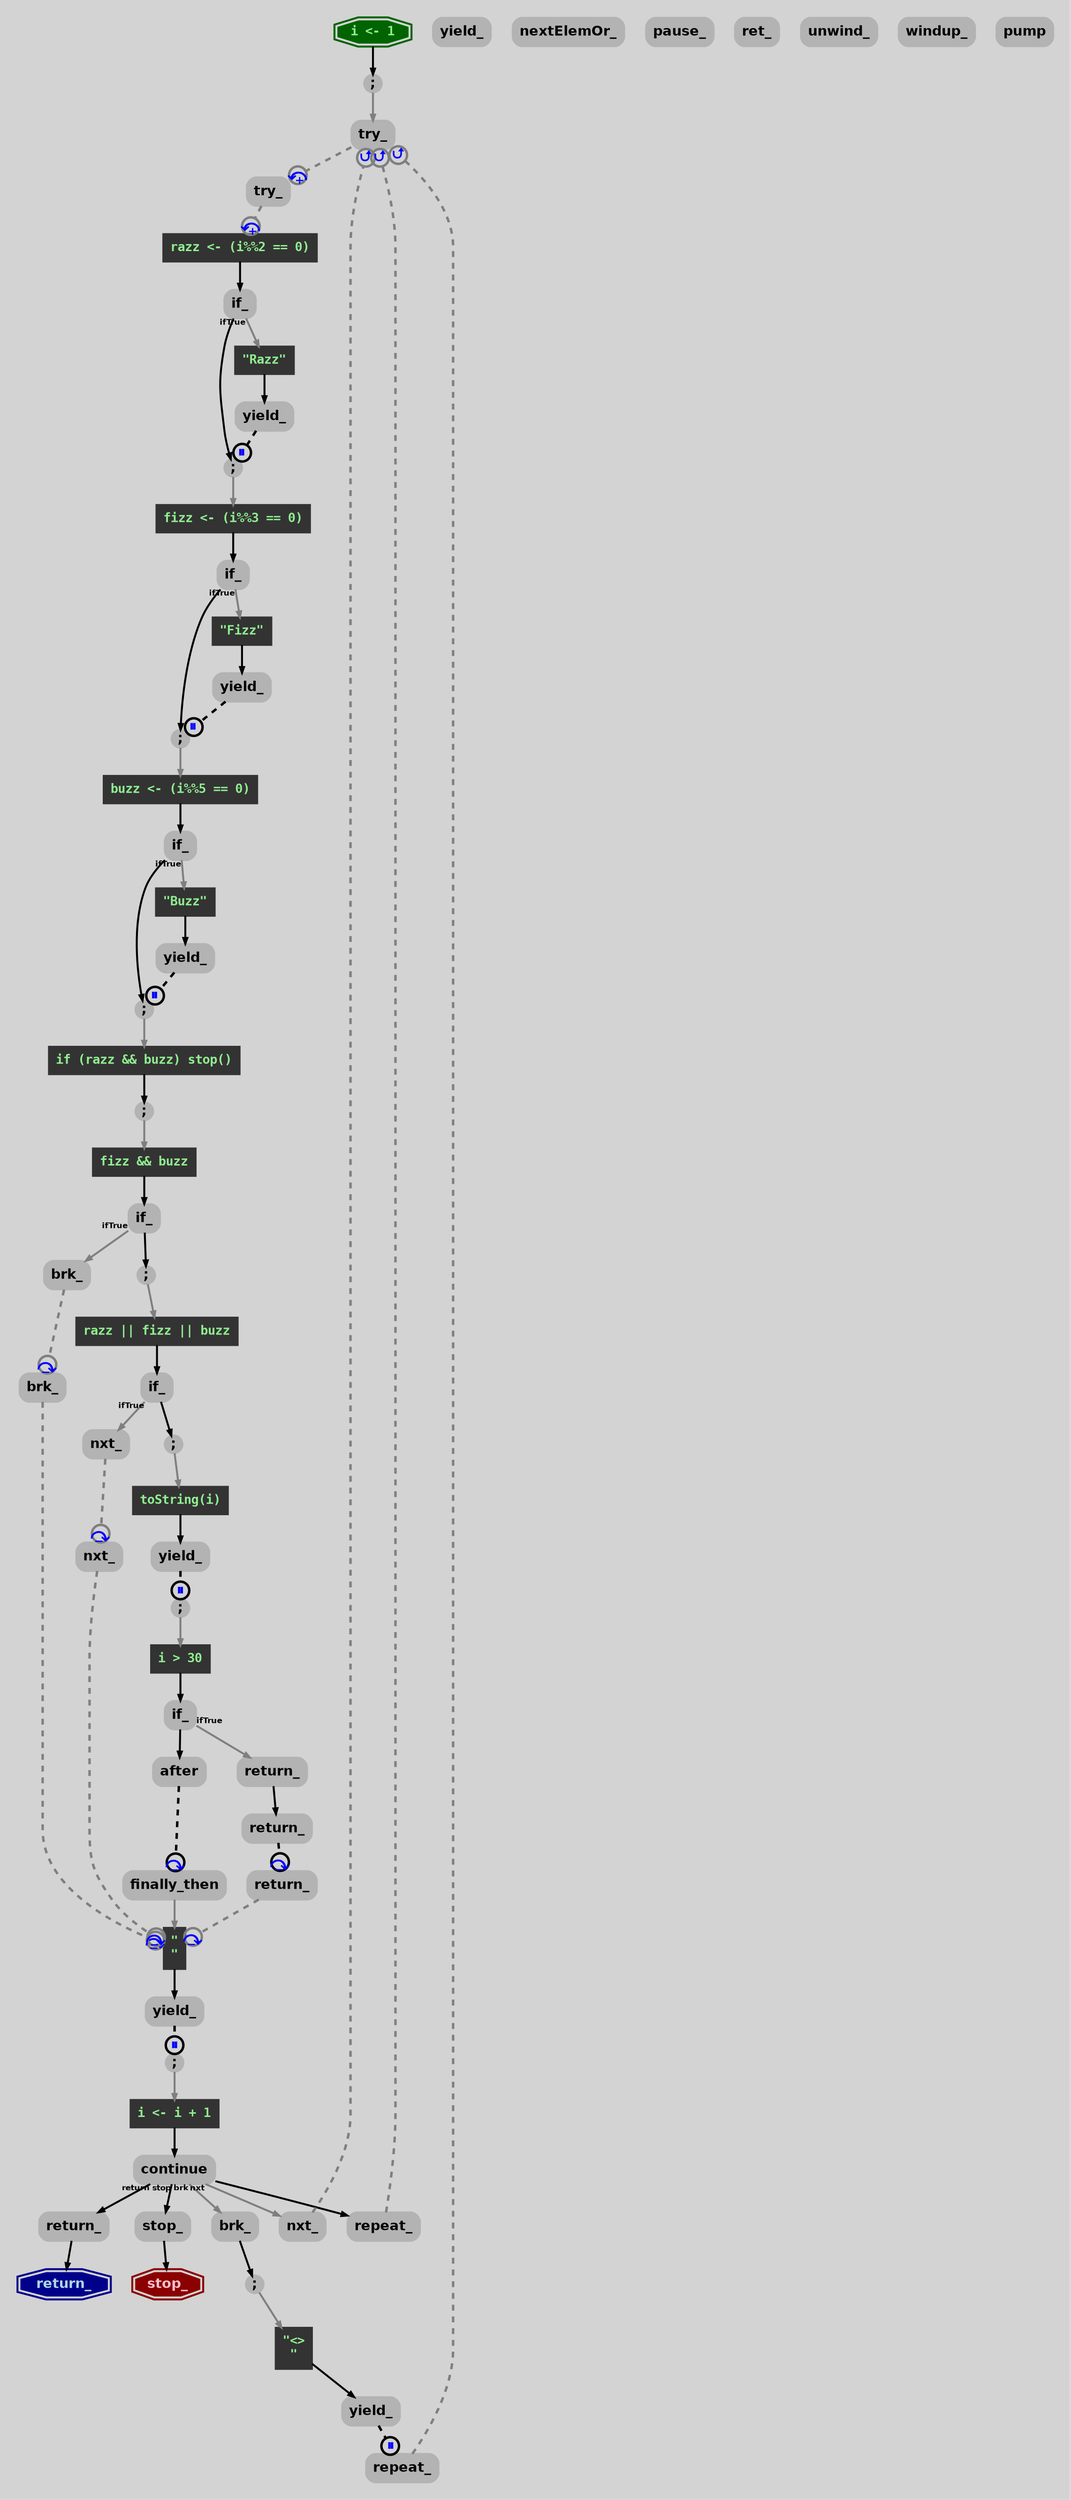 digraph "G" { 
  bgcolor = "lightgray"
  margin = "0"
  pad = "0.25"
  concentrate = "false"
  nodesep = "0.3"
  ranksep = "0.4"
  newrank = "true"
  clusterrank = "local"
  packmode = "clust"
  labeljust = "l"
  fontname = "DejaVu Sans Mono Book"
  rankdir = "TB"
  fontsize = "14"
  edge [fontname="DejaVu Sans Bold", arrowhead="normal", arrowsize="0.6", fontsize="8"]
  node [fontname="DejaVu Sans Bold", margin="0.1,0.1", shape="box", bgcolor="white", height="0.2", width="0.2", color="gray60", penwidth="2"]
  "..1" [shape="circle", style="filled", color="gray70", fixedsize="true", width="0.25", height="0.25", label=";"]
  "..2.do_expr2" [label="razz <- (i%%2 == 0)", fontname="DejaVu Sans Mono Bold", style="filled", fontcolor="lightgreen", fontsize="13", color="gray20", labeljust="l", nojustify="true"]
  "..2.do_expr2.1" [label="if_", style="filled,rounded", color="gray70"]
  "..2.do_expr2.1.ifTrue" [label="\"Razz\"", fontname="DejaVu Sans Mono Bold", style="filled", fontcolor="lightgreen", fontsize="13", color="gray20", labeljust="l", nojustify="true"]
  "..2.do_expr2.1.ifTrue.1" [label="yield_", style="filled,rounded", color="gray70"]
  "..2.do_expr2.1.ifTrue.2" [shape="circle", style="filled", color="gray70", fixedsize="true", width="0.25", height="0.25", label=";"]
  "..2.do_expr2.1.ifTrue.3" [label="fizz <- (i%%3 == 0)", fontname="DejaVu Sans Mono Bold", style="filled", fontcolor="lightgreen", fontsize="13", color="gray20", labeljust="l", nojustify="true"]
  "..2.do_expr2.1.ifTrue.4" [label="if_", style="filled,rounded", color="gray70"]
  "..2.do_expr2.1.ifTrue.4.ifTrue" [label="\"Fizz\"", fontname="DejaVu Sans Mono Bold", style="filled", fontcolor="lightgreen", fontsize="13", color="gray20", labeljust="l", nojustify="true"]
  "..2.do_expr2.1.ifTrue.4.ifTrue.1" [label="yield_", style="filled,rounded", color="gray70"]
  "..2.do_expr2.1.ifTrue.4.ifTrue.2" [shape="circle", style="filled", color="gray70", fixedsize="true", width="0.25", height="0.25", label=";"]
  "..2.do_expr2.1.ifTrue.4.ifTrue.3" [label="buzz <- (i%%5 == 0)", fontname="DejaVu Sans Mono Bold", style="filled", fontcolor="lightgreen", fontsize="13", color="gray20", labeljust="l", nojustify="true"]
  "..2.do_expr2.1.ifTrue.4.ifTrue.4" [label="if_", style="filled,rounded", color="gray70"]
  "..2.do_expr2.1.ifTrue.4.ifTrue.4.ifTrue" [label="\"Buzz\"", fontname="DejaVu Sans Mono Bold", style="filled", fontcolor="lightgreen", fontsize="13", color="gray20", labeljust="l", nojustify="true"]
  "..2.do_expr2.1.ifTrue.4.ifTrue.4.ifTrue.1" [label="yield_", style="filled,rounded", color="gray70"]
  "..2.do_expr2.1.ifTrue.4.ifTrue.4.ifTrue.10" [shape="circle", style="filled", color="gray70", fixedsize="true", width="0.25", height="0.25", label=";"]
  "..2.do_expr2.1.ifTrue.4.ifTrue.4.ifTrue.11" [label="toString(i)", fontname="DejaVu Sans Mono Bold", style="filled", fontcolor="lightgreen", fontsize="13", color="gray20", labeljust="l", nojustify="true"]
  "..2.do_expr2.1.ifTrue.4.ifTrue.4.ifTrue.12" [label="yield_", style="filled,rounded", color="gray70"]
  "..2.do_expr2.1.ifTrue.4.ifTrue.4.ifTrue.13" [shape="circle", style="filled", color="gray70", fixedsize="true", width="0.25", height="0.25", label=";"]
  "..2.do_expr2.1.ifTrue.4.ifTrue.4.ifTrue.14" [label="i > 30", fontname="DejaVu Sans Mono Bold", style="filled", fontcolor="lightgreen", fontsize="13", color="gray20", labeljust="l", nojustify="true"]
  "..2.do_expr2.1.ifTrue.4.ifTrue.4.ifTrue.15" [label="if_", style="filled,rounded", color="gray70"]
  "..2.do_expr2.1.ifTrue.4.ifTrue.4.ifTrue.15.ifTrue" [label="return_", style="filled,rounded", color="gray70"]
  "..2.do_expr" [label="try_", style="filled,rounded", color="gray70"]
  "..2.do_expr2.1.ifTrue.4.ifTrue.4.ifTrue.15.ifTrue.return" [label="return_", style="filled,rounded", color="gray70"]
  "..2.do_expr2.1.ifTrue.4.ifTrue.4.ifTrue.16" [label="after", style="filled,rounded", color="gray70"]
  "..2.do_expr2.1.ifTrue.4.ifTrue.4.ifTrue.6.ifTrue" [label="brk_", style="filled,rounded", color="gray70"]
  "..2.do_expr2.1.ifTrue.4.ifTrue.4.ifTrue.9.ifTrue" [label="nxt_", style="filled,rounded", color="gray70"]
  "..2" [label="try_", style="filled,rounded", color="gray70"]
  "..2.do_expr2.1.ifTrue.4.ifTrue.4.ifTrue.15.ifTrue.return2" [label="return_", style="filled,rounded", color="gray70"]
  "..2.do_expr2.1.ifTrue.4.ifTrue.4.ifTrue.17" [label="finally_then", style="filled,rounded", color="gray70"]
  "..2.do_expr2.1.ifTrue.4.ifTrue.4.ifTrue.6.ifTrue.brk" [label="brk_", style="filled,rounded", color="gray70"]
  "..2.do_expr2.1.ifTrue.4.ifTrue.4.ifTrue.6.ifTrue.brk.do_finally.4" [label="continue", style="filled,rounded", color="gray70"]
  "..2.do_expr2.1.ifTrue.4.ifTrue.4.ifTrue.9.ifTrue.nxt" [label="nxt_", style="filled,rounded", color="gray70"]
  "..2.do_expr2.1.ifTrue.4.ifTrue.4.ifTrue.2" [shape="circle", style="filled", color="gray70", fixedsize="true", width="0.25", height="0.25", label=";"]
  "..2.do_expr2.1.ifTrue.4.ifTrue.4.ifTrue.3" [label="if (razz && buzz) stop()", fontname="DejaVu Sans Mono Bold", style="filled", fontcolor="lightgreen", fontsize="13", color="gray20", labeljust="l", nojustify="true"]
  "..2.do_expr2.1.ifTrue.4.ifTrue.4.ifTrue.4" [shape="circle", style="filled", color="gray70", fixedsize="true", width="0.25", height="0.25", label=";"]
  "..2.do_expr2.1.ifTrue.4.ifTrue.4.ifTrue.5" [label="fizz && buzz", fontname="DejaVu Sans Mono Bold", style="filled", fontcolor="lightgreen", fontsize="13", color="gray20", labeljust="l", nojustify="true"]
  "..2.do_expr2.1.ifTrue.4.ifTrue.4.ifTrue.6" [label="if_", style="filled,rounded", color="gray70"]
  "..2.do_expr2.1.ifTrue.4.ifTrue.4.ifTrue.6.ifTrue.brk.do_finally" [label="\"\n\"", fontname="DejaVu Sans Mono Bold", style="filled", fontcolor="lightgreen", fontsize="13", color="gray20", labeljust="l", nojustify="true"]
  "..2.do_expr2.1.ifTrue.4.ifTrue.4.ifTrue.6.ifTrue.brk.do_finally.1" [label="yield_", style="filled,rounded", color="gray70"]
  "..2.do_expr2.1.ifTrue.4.ifTrue.4.ifTrue.6.ifTrue.brk.do_finally.2" [shape="circle", style="filled", color="gray70", fixedsize="true", width="0.25", height="0.25", label=";"]
  "..2.do_expr2.1.ifTrue.4.ifTrue.4.ifTrue.6.ifTrue.brk.do_finally.3" [label="i <- i + 1", fontname="DejaVu Sans Mono Bold", style="filled", fontcolor="lightgreen", fontsize="13", color="gray20", labeljust="l", nojustify="true"]
  "..2.do_expr2.1.ifTrue.4.ifTrue.4.ifTrue.6.ifTrue.brk.do_finally.4.brk" [label="brk_", style="filled,rounded", color="gray70"]
  "..2.do_expr2.1.ifTrue.4.ifTrue.4.ifTrue.6.ifTrue.brk.do_finally.4.nxt" [label="nxt_", style="filled,rounded", color="gray70"]
  "..2.do_expr2.1.ifTrue.4.ifTrue.4.ifTrue.6.ifTrue.brk.do_finally.5" [label="repeat_", style="filled,rounded", color="gray70"]
  "..2.do_expr2.1.ifTrue.4.ifTrue.4.ifTrue.6.ifTrue.brk.do_finally.4.brk.1" [shape="circle", style="filled", color="gray70", fixedsize="true", width="0.25", height="0.25", label=";"]
  "..2.do_expr2.1.ifTrue.4.ifTrue.4.ifTrue.6.ifTrue.brk.do_finally.4.brk.2" [label="\"<>\n\"", fontname="DejaVu Sans Mono Bold", style="filled", fontcolor="lightgreen", fontsize="13", color="gray20", labeljust="l", nojustify="true"]
  "..2.do_expr2.1.ifTrue.4.ifTrue.4.ifTrue.6.ifTrue.brk.do_finally.4.brk.3" [label="yield_", style="filled,rounded", color="gray70"]
  "..2.do_expr2.1.ifTrue.4.ifTrue.4.ifTrue.6.ifTrue.brk.do_finally.4.brk.4" [label="repeat_", style="filled,rounded", color="gray70"]
  "..2.do_expr2.1.ifTrue.1.yield" [label="yield_", style="filled,rounded", color="gray70"]
  "..2.do_expr2.1.ifTrue.4.ifTrue.4.ifTrue.6.ifTrue.brk.do_finally.4.return" [label="return_", style="filled,rounded", color="gray70"]
  "..2.do_expr2.1.ifTrue.4.ifTrue.4.ifTrue.6.ifTrue.brk.do_finally.4.stop" [label="stop_", style="filled,rounded", color="gray70"]
  "nextElemOr" [label="nextElemOr_", style="filled,rounded", color="gray70"]
  "..2.do_expr2.1.ifTrue.1.yield.pause" [label="pause_", style="filled,rounded", color="gray70"]
  "..2.do_expr2.1.ifTrue.4.ifTrue.4.ifTrue.6.ifTrue.brk.do_finally.5.ret" [label="ret_", style="filled,rounded", color="gray70"]
  "..2.do_expr2.1.ifTrue.4.ifTrue.4.ifTrue.6.ifTrue.unwind" [label="unwind_", style="filled,rounded", color="gray70"]
  "..2.windup" [label="windup_", style="filled,rounded", color="gray70"]
  "RETURN" [label="return_", style="filled,rounded", color="gray70", shape="doubleoctagon", color="darkblue", style="filled", fontcolor="lightblue", margin="0,0", fixedsize="false"]
  "STOP" [label="stop_", style="filled,rounded", color="gray70", shape="doubleoctagon", color="darkred", style="filled", fontcolor="pink", margin="0,0", fixedsize="false"]
  "pump" [label="pump", style="filled,rounded", color="gray70"]
  "..2.do_expr2.1.ifTrue.4.ifTrue.4.ifTrue.7" [shape="circle", style="filled", color="gray70", fixedsize="true", width="0.25", height="0.25", label=";"]
  "..2.do_expr2.1.ifTrue.4.ifTrue.4.ifTrue.8" [label="razz || fizz || buzz", fontname="DejaVu Sans Mono Bold", style="filled", fontcolor="lightgreen", fontsize="13", color="gray20", labeljust="l", nojustify="true"]
  "..2.do_expr2.1.ifTrue.4.ifTrue.4.ifTrue.9" [label="if_", style="filled,rounded", color="gray70"]
  "START" [label="i <- 1", fontname="DejaVu Sans Mono Bold", style="filled", fontcolor="lightgreen", fontsize="13", color="gray20", labeljust="l", nojustify="true", shape="doubleoctagon", color="darkgreen", style="filled", fontcolor="lightgreen", margin="0,0", fixedsize="false", pos="1,1"]
  "..1" -> "..2" [taillabel="", color="gray50", arrowhead="normal", penwidth="2", concentrate="true"]
  "..2" -> "..2.do_expr" [taillabel="do_expr", color="gray50", style="dashed", penwidth="2.5", constrain="false", concentrate="false", arrowhead="odot", taillabel=" ", labelangle="0", fontsize="15", arrowsize="2.25", labeldistance="0.9", fontcolor="blue", headlabel="⤽", fontsize="20"]
  "..2.do_expr" -> "..2.do_expr2" [taillabel="do_expr", color="gray50", style="dashed", penwidth="2.5", constrain="false", concentrate="false", arrowhead="odot", taillabel=" ", labelangle="0", fontsize="15", arrowsize="2.25", labeldistance="0.9", fontcolor="blue", headlabel="⤽", fontsize="20"]
  "..2.do_expr2" -> "..2.do_expr2.1" [taillabel="", color="black", arrowhead="normal", penwidth="2", concentrate="true"]
  "..2.do_expr2.1" -> "..2.do_expr2.1.ifTrue" [taillabel="ifTrue", color="gray50", arrowhead="normal", penwidth="2", concentrate="true"]
  "..2.do_expr2.1" -> "..2.do_expr2.1.ifTrue.2" [taillabel="", color="black", arrowhead="normal", penwidth="2", concentrate="true"]
  "..2.do_expr2.1.ifTrue" -> "..2.do_expr2.1.ifTrue.1" [taillabel="", color="black", arrowhead="normal", penwidth="2", concentrate="true"]
  "..2.do_expr2.1.ifTrue.1" -> "..2.do_expr2.1.ifTrue.2" [taillabel="", color="black", style="dashed", penwidth="2.5", constrain="false", concentrate="false", arrowhead="odot", taillabel=" ", labelangle="0", fontsize="15", arrowsize="2.25", labeldistance="0.9", fontcolor="blue", headlabel="⏸", labeldistance="0.8"]
  "..2.do_expr2.1.ifTrue.2" -> "..2.do_expr2.1.ifTrue.3" [taillabel="", color="gray50", arrowhead="normal", penwidth="2", concentrate="true"]
  "..2.do_expr2.1.ifTrue.3" -> "..2.do_expr2.1.ifTrue.4" [taillabel="", color="black", arrowhead="normal", penwidth="2", concentrate="true"]
  "..2.do_expr2.1.ifTrue.4" -> "..2.do_expr2.1.ifTrue.4.ifTrue" [taillabel="ifTrue", color="gray50", arrowhead="normal", penwidth="2", concentrate="true"]
  "..2.do_expr2.1.ifTrue.4" -> "..2.do_expr2.1.ifTrue.4.ifTrue.2" [taillabel="", color="black", arrowhead="normal", penwidth="2", concentrate="true"]
  "..2.do_expr2.1.ifTrue.4.ifTrue" -> "..2.do_expr2.1.ifTrue.4.ifTrue.1" [taillabel="", color="black", arrowhead="normal", penwidth="2", concentrate="true"]
  "..2.do_expr2.1.ifTrue.4.ifTrue.1" -> "..2.do_expr2.1.ifTrue.4.ifTrue.2" [taillabel="", color="black", style="dashed", penwidth="2.5", constrain="false", concentrate="false", arrowhead="odot", taillabel=" ", labelangle="0", fontsize="15", arrowsize="2.25", labeldistance="0.9", fontcolor="blue", headlabel="⏸", labeldistance="0.8"]
  "..2.do_expr2.1.ifTrue.4.ifTrue.2" -> "..2.do_expr2.1.ifTrue.4.ifTrue.3" [taillabel="", color="gray50", arrowhead="normal", penwidth="2", concentrate="true"]
  "..2.do_expr2.1.ifTrue.4.ifTrue.3" -> "..2.do_expr2.1.ifTrue.4.ifTrue.4" [taillabel="", color="black", arrowhead="normal", penwidth="2", concentrate="true"]
  "..2.do_expr2.1.ifTrue.4.ifTrue.4" -> "..2.do_expr2.1.ifTrue.4.ifTrue.4.ifTrue" [taillabel="ifTrue", color="gray50", arrowhead="normal", penwidth="2", concentrate="true"]
  "..2.do_expr2.1.ifTrue.4.ifTrue.4" -> "..2.do_expr2.1.ifTrue.4.ifTrue.4.ifTrue.2" [taillabel="", color="black", arrowhead="normal", penwidth="2", concentrate="true"]
  "..2.do_expr2.1.ifTrue.4.ifTrue.4.ifTrue" -> "..2.do_expr2.1.ifTrue.4.ifTrue.4.ifTrue.1" [taillabel="", color="black", arrowhead="normal", penwidth="2", concentrate="true"]
  "..2.do_expr2.1.ifTrue.4.ifTrue.4.ifTrue.1" -> "..2.do_expr2.1.ifTrue.4.ifTrue.4.ifTrue.2" [taillabel="", color="black", style="dashed", penwidth="2.5", constrain="false", concentrate="false", arrowhead="odot", taillabel=" ", labelangle="0", fontsize="15", arrowsize="2.25", labeldistance="0.9", fontcolor="blue", headlabel="⏸", labeldistance="0.8"]
  "..2.do_expr2.1.ifTrue.4.ifTrue.4.ifTrue.10" -> "..2.do_expr2.1.ifTrue.4.ifTrue.4.ifTrue.11" [taillabel="", color="gray50", arrowhead="normal", penwidth="2", concentrate="true"]
  "..2.do_expr2.1.ifTrue.4.ifTrue.4.ifTrue.11" -> "..2.do_expr2.1.ifTrue.4.ifTrue.4.ifTrue.12" [taillabel="", color="black", arrowhead="normal", penwidth="2", concentrate="true"]
  "..2.do_expr2.1.ifTrue.4.ifTrue.4.ifTrue.12" -> "..2.do_expr2.1.ifTrue.4.ifTrue.4.ifTrue.13" [taillabel="", color="black", style="dashed", penwidth="2.5", constrain="false", concentrate="false", arrowhead="odot", taillabel=" ", labelangle="0", fontsize="15", arrowsize="2.25", labeldistance="0.9", fontcolor="blue", headlabel="⏸", labeldistance="0.8"]
  "..2.do_expr2.1.ifTrue.4.ifTrue.4.ifTrue.13" -> "..2.do_expr2.1.ifTrue.4.ifTrue.4.ifTrue.14" [taillabel="", color="gray50", arrowhead="normal", penwidth="2", concentrate="true"]
  "..2.do_expr2.1.ifTrue.4.ifTrue.4.ifTrue.14" -> "..2.do_expr2.1.ifTrue.4.ifTrue.4.ifTrue.15" [taillabel="", color="black", arrowhead="normal", penwidth="2", concentrate="true"]
  "..2.do_expr2.1.ifTrue.4.ifTrue.4.ifTrue.15" -> "..2.do_expr2.1.ifTrue.4.ifTrue.4.ifTrue.15.ifTrue" [taillabel="ifTrue", color="gray50", arrowhead="normal", penwidth="2", concentrate="true"]
  "..2.do_expr2.1.ifTrue.4.ifTrue.4.ifTrue.15" -> "..2.do_expr2.1.ifTrue.4.ifTrue.4.ifTrue.16" [taillabel="", color="black", arrowhead="normal", penwidth="2", concentrate="true"]
  "..2.do_expr2.1.ifTrue.4.ifTrue.4.ifTrue.15.ifTrue" -> "..2.do_expr2.1.ifTrue.4.ifTrue.4.ifTrue.15.ifTrue.return" [taillabel="", color="black", arrowhead="normal", penwidth="2", concentrate="true"]
  "..2.do_expr2.1.ifTrue.4.ifTrue.4.ifTrue.15.ifTrue.return" -> "..2.do_expr2.1.ifTrue.4.ifTrue.4.ifTrue.15.ifTrue.return2" [taillabel="return", color="black", style="dashed", penwidth="2.5", constrain="false", concentrate="false", arrowhead="odot", taillabel=" ", labelangle="0", fontsize="15", arrowsize="2.25", labeldistance="0.9", fontcolor="blue", headlabel="⤼", fontsize="20"]
  "..2.do_expr2.1.ifTrue.4.ifTrue.4.ifTrue.15.ifTrue.return2" -> "..2.do_expr2.1.ifTrue.4.ifTrue.4.ifTrue.6.ifTrue.brk.do_finally" [taillabel="do_finally", color="gray50", style="dashed", penwidth="2.5", constrain="false", concentrate="false", arrowhead="odot", taillabel=" ", labelangle="0", fontsize="15", arrowsize="2.25", labeldistance="0.9", fontcolor="blue", headlabel="⤼", fontsize="20"]
  "..2.do_expr2.1.ifTrue.4.ifTrue.4.ifTrue.16" -> "..2.do_expr2.1.ifTrue.4.ifTrue.4.ifTrue.17" [taillabel="", color="black", style="dashed", penwidth="2.5", constrain="false", concentrate="false", arrowhead="odot", taillabel=" ", labelangle="0", fontsize="15", arrowsize="2.25", labeldistance="0.9", fontcolor="blue", headlabel="⤼", fontsize="20"]
  "..2.do_expr2.1.ifTrue.4.ifTrue.4.ifTrue.17" -> "..2.do_expr2.1.ifTrue.4.ifTrue.4.ifTrue.6.ifTrue.brk.do_finally" [taillabel="", color="gray50", arrowhead="normal", penwidth="2", concentrate="true"]
  "..2.do_expr2.1.ifTrue.4.ifTrue.4.ifTrue.2" -> "..2.do_expr2.1.ifTrue.4.ifTrue.4.ifTrue.3" [taillabel="", color="gray50", arrowhead="normal", penwidth="2", concentrate="true"]
  "..2.do_expr2.1.ifTrue.4.ifTrue.4.ifTrue.3" -> "..2.do_expr2.1.ifTrue.4.ifTrue.4.ifTrue.4" [taillabel="", color="black", arrowhead="normal", penwidth="2", concentrate="true"]
  "..2.do_expr2.1.ifTrue.4.ifTrue.4.ifTrue.4" -> "..2.do_expr2.1.ifTrue.4.ifTrue.4.ifTrue.5" [taillabel="", color="gray50", arrowhead="normal", penwidth="2", concentrate="true"]
  "..2.do_expr2.1.ifTrue.4.ifTrue.4.ifTrue.5" -> "..2.do_expr2.1.ifTrue.4.ifTrue.4.ifTrue.6" [taillabel="", color="black", arrowhead="normal", penwidth="2", concentrate="true"]
  "..2.do_expr2.1.ifTrue.4.ifTrue.4.ifTrue.6" -> "..2.do_expr2.1.ifTrue.4.ifTrue.4.ifTrue.6.ifTrue" [taillabel="ifTrue", color="gray50", arrowhead="normal", penwidth="2", concentrate="true"]
  "..2.do_expr2.1.ifTrue.4.ifTrue.4.ifTrue.6" -> "..2.do_expr2.1.ifTrue.4.ifTrue.4.ifTrue.7" [taillabel="", color="black", arrowhead="normal", penwidth="2", concentrate="true"]
  "..2.do_expr2.1.ifTrue.4.ifTrue.4.ifTrue.6.ifTrue" -> "..2.do_expr2.1.ifTrue.4.ifTrue.4.ifTrue.6.ifTrue.brk" [taillabel="brk", color="gray50", style="dashed", penwidth="2.5", constrain="false", concentrate="false", arrowhead="odot", taillabel=" ", labelangle="0", fontsize="15", arrowsize="2.25", labeldistance="0.9", fontcolor="blue", headlabel="⤼", fontsize="20"]
  "..2.do_expr2.1.ifTrue.4.ifTrue.4.ifTrue.6.ifTrue.brk" -> "..2.do_expr2.1.ifTrue.4.ifTrue.4.ifTrue.6.ifTrue.brk.do_finally" [taillabel="do_finally", color="gray50", style="dashed", penwidth="2.5", constrain="false", concentrate="false", arrowhead="odot", taillabel=" ", labelangle="0", fontsize="15", arrowsize="2.25", labeldistance="0.9", fontcolor="blue", headlabel="⤼", fontsize="20"]
  "..2.do_expr2.1.ifTrue.4.ifTrue.4.ifTrue.6.ifTrue.brk.do_finally" -> "..2.do_expr2.1.ifTrue.4.ifTrue.4.ifTrue.6.ifTrue.brk.do_finally.1" [taillabel="", color="black", arrowhead="normal", penwidth="2", concentrate="true"]
  "..2.do_expr2.1.ifTrue.4.ifTrue.4.ifTrue.6.ifTrue.brk.do_finally.1" -> "..2.do_expr2.1.ifTrue.4.ifTrue.4.ifTrue.6.ifTrue.brk.do_finally.2" [taillabel="", color="black", style="dashed", penwidth="2.5", constrain="false", concentrate="false", arrowhead="odot", taillabel=" ", labelangle="0", fontsize="15", arrowsize="2.25", labeldistance="0.9", fontcolor="blue", headlabel="⏸", labeldistance="0.8"]
  "..2.do_expr2.1.ifTrue.4.ifTrue.4.ifTrue.6.ifTrue.brk.do_finally.2" -> "..2.do_expr2.1.ifTrue.4.ifTrue.4.ifTrue.6.ifTrue.brk.do_finally.3" [taillabel="", color="gray50", arrowhead="normal", penwidth="2", concentrate="true"]
  "..2.do_expr2.1.ifTrue.4.ifTrue.4.ifTrue.6.ifTrue.brk.do_finally.3" -> "..2.do_expr2.1.ifTrue.4.ifTrue.4.ifTrue.6.ifTrue.brk.do_finally.4" [taillabel="", color="black", arrowhead="normal", penwidth="2", concentrate="true"]
  "..2.do_expr2.1.ifTrue.4.ifTrue.4.ifTrue.6.ifTrue.brk.do_finally.4" -> "..2.do_expr2.1.ifTrue.4.ifTrue.4.ifTrue.6.ifTrue.brk.do_finally.4.brk" [taillabel="brk", color="gray50", arrowhead="normal", penwidth="2", concentrate="true"]
  "..2.do_expr2.1.ifTrue.4.ifTrue.4.ifTrue.6.ifTrue.brk.do_finally.4" -> "..2.do_expr2.1.ifTrue.4.ifTrue.4.ifTrue.6.ifTrue.brk.do_finally.4.nxt" [taillabel="nxt", color="gray50", arrowhead="normal", penwidth="2", concentrate="true"]
  "..2.do_expr2.1.ifTrue.4.ifTrue.4.ifTrue.6.ifTrue.brk.do_finally.4" -> "..2.do_expr2.1.ifTrue.4.ifTrue.4.ifTrue.6.ifTrue.brk.do_finally.4.return" [taillabel="return", color="black", arrowhead="normal", penwidth="2", concentrate="true"]
  "..2.do_expr2.1.ifTrue.4.ifTrue.4.ifTrue.6.ifTrue.brk.do_finally.4" -> "..2.do_expr2.1.ifTrue.4.ifTrue.4.ifTrue.6.ifTrue.brk.do_finally.4.stop" [taillabel="stop", color="black", arrowhead="normal", penwidth="2", concentrate="true"]
  "..2.do_expr2.1.ifTrue.4.ifTrue.4.ifTrue.6.ifTrue.brk.do_finally.4" -> "..2.do_expr2.1.ifTrue.4.ifTrue.4.ifTrue.6.ifTrue.brk.do_finally.5" [taillabel="", color="black", arrowhead="normal", penwidth="2", concentrate="true"]
  "..2.do_expr2.1.ifTrue.4.ifTrue.4.ifTrue.6.ifTrue.brk.do_finally.4.brk" -> "..2.do_expr2.1.ifTrue.4.ifTrue.4.ifTrue.6.ifTrue.brk.do_finally.4.brk.1" [taillabel="", color="black", arrowhead="normal", penwidth="2", concentrate="true"]
  "..2.do_expr2.1.ifTrue.4.ifTrue.4.ifTrue.6.ifTrue.brk.do_finally.4.brk.1" -> "..2.do_expr2.1.ifTrue.4.ifTrue.4.ifTrue.6.ifTrue.brk.do_finally.4.brk.2" [taillabel="", color="gray50", arrowhead="normal", penwidth="2", concentrate="true"]
  "..2.do_expr2.1.ifTrue.4.ifTrue.4.ifTrue.6.ifTrue.brk.do_finally.4.brk.2" -> "..2.do_expr2.1.ifTrue.4.ifTrue.4.ifTrue.6.ifTrue.brk.do_finally.4.brk.3" [taillabel="", color="black", arrowhead="normal", penwidth="2", concentrate="true"]
  "..2.do_expr2.1.ifTrue.4.ifTrue.4.ifTrue.6.ifTrue.brk.do_finally.4.brk.3" -> "..2.do_expr2.1.ifTrue.4.ifTrue.4.ifTrue.6.ifTrue.brk.do_finally.4.brk.4" [taillabel="", color="black", style="dashed", penwidth="2.5", constrain="false", concentrate="false", arrowhead="odot", taillabel=" ", labelangle="0", fontsize="15", arrowsize="2.25", labeldistance="0.9", fontcolor="blue", headlabel="⏸", labeldistance="0.8"]
  "..2.do_expr2.1.ifTrue.4.ifTrue.4.ifTrue.6.ifTrue.brk.do_finally.4.brk.4" -> "..2" [taillabel="begin", color="gray50", style="dashed", penwidth="2.5", constrain="false", concentrate="false", arrowhead="odot", taillabel=" ", labelangle="0", fontsize="15", arrowsize="2.25", labeldistance="0.9", fontcolor="blue", headlabel="⮍"]
  "..2.do_expr2.1.ifTrue.4.ifTrue.4.ifTrue.6.ifTrue.brk.do_finally.4.nxt" -> "..2" [taillabel="begin", color="gray50", style="dashed", penwidth="2.5", constrain="false", concentrate="false", arrowhead="odot", taillabel=" ", labelangle="0", fontsize="15", arrowsize="2.25", labeldistance="0.9", fontcolor="blue", headlabel="⮍"]
  "..2.do_expr2.1.ifTrue.4.ifTrue.4.ifTrue.6.ifTrue.brk.do_finally.4.return" -> "RETURN" [taillabel="", color="black", arrowhead="normal", penwidth="2", concentrate="true"]
  "..2.do_expr2.1.ifTrue.4.ifTrue.4.ifTrue.6.ifTrue.brk.do_finally.4.stop" -> "STOP" [taillabel="", color="black", arrowhead="normal", penwidth="2", concentrate="true"]
  "..2.do_expr2.1.ifTrue.4.ifTrue.4.ifTrue.6.ifTrue.brk.do_finally.5" -> "..2" [taillabel="begin", color="gray50", style="dashed", penwidth="2.5", constrain="false", concentrate="false", arrowhead="odot", taillabel=" ", labelangle="0", fontsize="15", arrowsize="2.25", labeldistance="0.9", fontcolor="blue", headlabel="⮍"]
  "..2.do_expr2.1.ifTrue.4.ifTrue.4.ifTrue.7" -> "..2.do_expr2.1.ifTrue.4.ifTrue.4.ifTrue.8" [taillabel="", color="gray50", arrowhead="normal", penwidth="2", concentrate="true"]
  "..2.do_expr2.1.ifTrue.4.ifTrue.4.ifTrue.8" -> "..2.do_expr2.1.ifTrue.4.ifTrue.4.ifTrue.9" [taillabel="", color="black", arrowhead="normal", penwidth="2", concentrate="true"]
  "..2.do_expr2.1.ifTrue.4.ifTrue.4.ifTrue.9" -> "..2.do_expr2.1.ifTrue.4.ifTrue.4.ifTrue.10" [taillabel="", color="black", arrowhead="normal", penwidth="2", concentrate="true"]
  "..2.do_expr2.1.ifTrue.4.ifTrue.4.ifTrue.9" -> "..2.do_expr2.1.ifTrue.4.ifTrue.4.ifTrue.9.ifTrue" [taillabel="ifTrue", color="gray50", arrowhead="normal", penwidth="2", concentrate="true"]
  "..2.do_expr2.1.ifTrue.4.ifTrue.4.ifTrue.9.ifTrue" -> "..2.do_expr2.1.ifTrue.4.ifTrue.4.ifTrue.9.ifTrue.nxt" [taillabel="nxt", color="gray50", style="dashed", penwidth="2.5", constrain="false", concentrate="false", arrowhead="odot", taillabel=" ", labelangle="0", fontsize="15", arrowsize="2.25", labeldistance="0.9", fontcolor="blue", headlabel="⤼", fontsize="20"]
  "..2.do_expr2.1.ifTrue.4.ifTrue.4.ifTrue.9.ifTrue.nxt" -> "..2.do_expr2.1.ifTrue.4.ifTrue.4.ifTrue.6.ifTrue.brk.do_finally" [taillabel="do_finally", color="gray50", style="dashed", penwidth="2.5", constrain="false", concentrate="false", arrowhead="odot", taillabel=" ", labelangle="0", fontsize="15", arrowsize="2.25", labeldistance="0.9", fontcolor="blue", headlabel="⤼", fontsize="20"]
  "START" -> "..1" [taillabel="", color="black", arrowhead="normal", penwidth="2", concentrate="true"]
}
